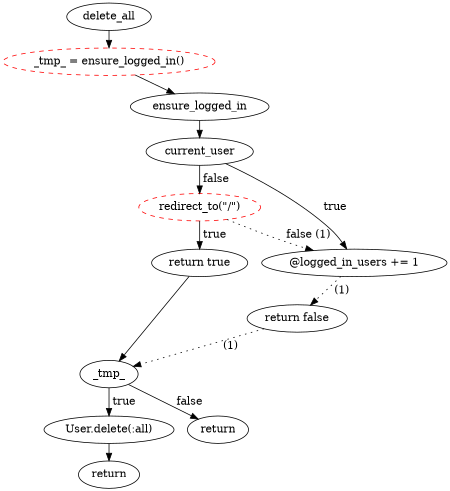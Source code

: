 digraph G {
size="3,100";
fontsize=20;
ranksep=.3;
compound=true;
subgraph delete_graph
{
delete [label="delete_all"];
ensure_logged_in_call [label="_tmp_ = ensure_logged_in()", color=red, style=dashed];
branch [label="_tmp_"];		      
actually_delete_all [label="User.delete(:all)"];
return_1 [label="return"];
return_2 [label="return"];
};

subgraph ensure_loggedn_in
{
ensure_logged_in [label="ensure_logged_in"];
is_current_user [label="current_user"];
redirect_to [label="redirect_to(\"/\")", color=red, style=dashed];
return_false [label="return true"];
increment [label="@logged_in_users += 1"];
return_true [label="return false"];
};

delete -> ensure_logged_in_call;
ensure_logged_in_call -> branch [weight=8, style=invis];
branch -> return_1 [label=" false"];
branch -> actually_delete_all [label=" true",weight=8];
actually_delete_all -> return_2 [label=""];

ensure_logged_in_call -> ensure_logged_in;
ensure_logged_in -> is_current_user [weight=8];
is_current_user -> redirect_to[label=" false", weight=8];
redirect_to -> return_false [label=" true", weight=8];
redirect_to -> increment [label=" false (1)", style=dotted]; 
return_false -> branch;
is_current_user -> increment [label=" true"];
increment -> return_true [label=" (1)", style=dotted];
return_true -> branch [label=" (1)", style=dotted];

}